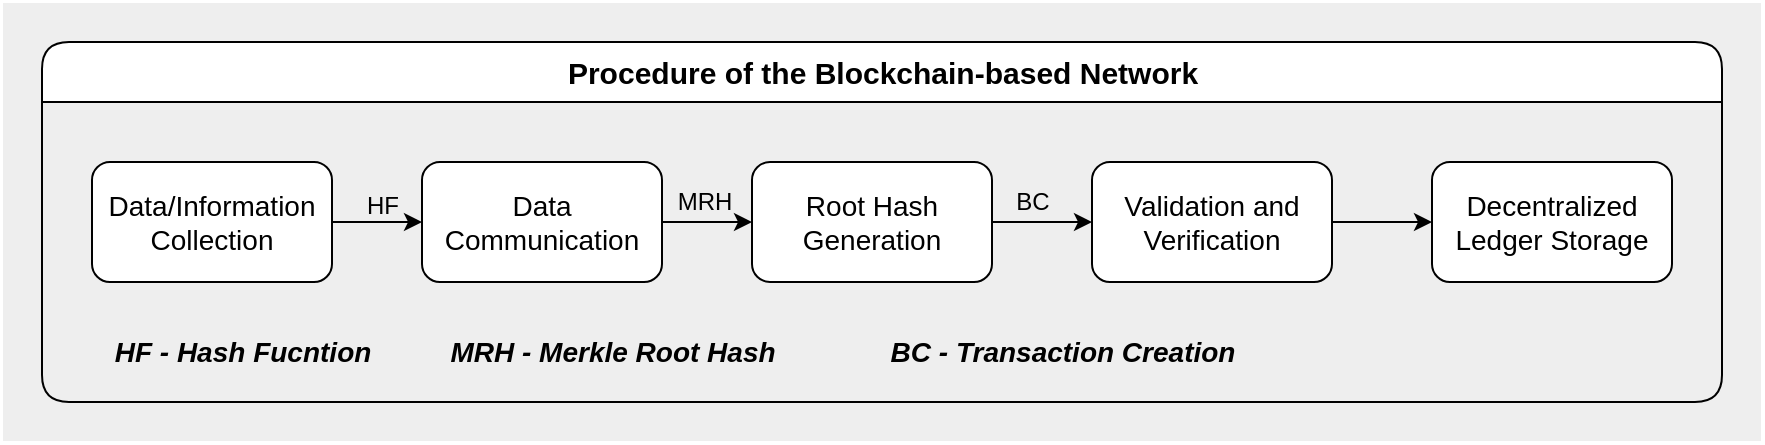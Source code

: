<mxfile version="21.6.5" type="device">
  <diagram id="prtHgNgQTEPvFCAcTncT" name="Page-1">
    <mxGraphModel dx="2100" dy="1082" grid="1" gridSize="10" guides="1" tooltips="1" connect="1" arrows="1" fold="1" page="1" pageScale="1" pageWidth="827" pageHeight="1169" math="0" shadow="0">
      <root>
        <mxCell id="0" />
        <mxCell id="1" parent="0" />
        <mxCell id="TGobadCpEUskZgfbK0_2-16" value="" style="whiteSpace=wrap;html=1;strokeColor=#FFFFFF;fontColor=#1A1A1A;fillColor=#EEEEEE;container=1;" vertex="1" parent="1">
          <mxGeometry x="170" y="350" width="880" height="220" as="geometry" />
        </mxCell>
        <mxCell id="dNxyNK7c78bLwvsdeMH5-11" value="&lt;font style=&quot;font-size: 15px;&quot;&gt;Procedure of the Blockchain-based Network&lt;/font&gt;" style="swimlane;html=1;startSize=30;horizontal=1;containerType=tree;glass=0;rounded=1;" parent="TGobadCpEUskZgfbK0_2-16" vertex="1">
          <mxGeometry x="20" y="20" width="840" height="180" as="geometry" />
        </mxCell>
        <mxCell id="TGobadCpEUskZgfbK0_2-6" style="edgeStyle=orthogonalEdgeStyle;rounded=1;orthogonalLoop=1;jettySize=auto;html=1;exitX=1;exitY=0.5;exitDx=0;exitDy=0;entryX=0;entryY=0.5;entryDx=0;entryDy=0;" edge="1" parent="dNxyNK7c78bLwvsdeMH5-11" source="6q4B4Jgj2SR57yonmYiK-9" target="6q4B4Jgj2SR57yonmYiK-11">
          <mxGeometry relative="1" as="geometry" />
        </mxCell>
        <mxCell id="6q4B4Jgj2SR57yonmYiK-9" value="&lt;font style=&quot;font-size: 14px;&quot;&gt;Data/Information Collection&lt;/font&gt;" style="rounded=1;whiteSpace=wrap;html=1;" parent="dNxyNK7c78bLwvsdeMH5-11" vertex="1">
          <mxGeometry x="25" y="60" width="120" height="60" as="geometry" />
        </mxCell>
        <mxCell id="6q4B4Jgj2SR57yonmYiK-10" value="&lt;font style=&quot;font-size: 14px;&quot;&gt;Decentralized Ledger Storage&lt;/font&gt;" style="rounded=1;whiteSpace=wrap;html=1;" parent="dNxyNK7c78bLwvsdeMH5-11" vertex="1">
          <mxGeometry x="695" y="60" width="120" height="60" as="geometry" />
        </mxCell>
        <mxCell id="TGobadCpEUskZgfbK0_2-7" style="edgeStyle=orthogonalEdgeStyle;rounded=1;orthogonalLoop=1;jettySize=auto;html=1;exitX=1;exitY=0.5;exitDx=0;exitDy=0;entryX=0;entryY=0.5;entryDx=0;entryDy=0;" edge="1" parent="dNxyNK7c78bLwvsdeMH5-11" source="6q4B4Jgj2SR57yonmYiK-11" target="6q4B4Jgj2SR57yonmYiK-12">
          <mxGeometry relative="1" as="geometry" />
        </mxCell>
        <mxCell id="6q4B4Jgj2SR57yonmYiK-11" value="&lt;font style=&quot;font-size: 14px;&quot;&gt;Data Communication&lt;/font&gt;" style="rounded=1;whiteSpace=wrap;html=1;" parent="dNxyNK7c78bLwvsdeMH5-11" vertex="1">
          <mxGeometry x="190" y="60" width="120" height="60" as="geometry" />
        </mxCell>
        <mxCell id="TGobadCpEUskZgfbK0_2-9" style="edgeStyle=orthogonalEdgeStyle;rounded=1;orthogonalLoop=1;jettySize=auto;html=1;exitX=1;exitY=0.5;exitDx=0;exitDy=0;entryX=0;entryY=0.5;entryDx=0;entryDy=0;" edge="1" parent="dNxyNK7c78bLwvsdeMH5-11" source="6q4B4Jgj2SR57yonmYiK-13" target="6q4B4Jgj2SR57yonmYiK-10">
          <mxGeometry relative="1" as="geometry" />
        </mxCell>
        <mxCell id="6q4B4Jgj2SR57yonmYiK-13" value="&lt;font style=&quot;font-size: 14px;&quot;&gt;Validation and Verification&lt;/font&gt;" style="rounded=1;whiteSpace=wrap;html=1;" parent="dNxyNK7c78bLwvsdeMH5-11" vertex="1">
          <mxGeometry x="525" y="60" width="120" height="60" as="geometry" />
        </mxCell>
        <mxCell id="TGobadCpEUskZgfbK0_2-8" style="edgeStyle=orthogonalEdgeStyle;rounded=1;orthogonalLoop=1;jettySize=auto;html=1;exitX=1;exitY=0.5;exitDx=0;exitDy=0;entryX=0;entryY=0.5;entryDx=0;entryDy=0;" edge="1" parent="dNxyNK7c78bLwvsdeMH5-11" source="6q4B4Jgj2SR57yonmYiK-12" target="6q4B4Jgj2SR57yonmYiK-13">
          <mxGeometry relative="1" as="geometry" />
        </mxCell>
        <mxCell id="6q4B4Jgj2SR57yonmYiK-12" value="&lt;font style=&quot;font-size: 14px;&quot;&gt;Root Hash Generation&lt;/font&gt;" style="rounded=1;whiteSpace=wrap;html=1;" parent="dNxyNK7c78bLwvsdeMH5-11" vertex="1">
          <mxGeometry x="355" y="60" width="120" height="60" as="geometry" />
        </mxCell>
        <mxCell id="TGobadCpEUskZgfbK0_2-10" value="HF" style="text;html=1;align=center;verticalAlign=middle;resizable=0;points=[];autosize=1;strokeColor=none;fillColor=none;rounded=1;" vertex="1" parent="dNxyNK7c78bLwvsdeMH5-11">
          <mxGeometry x="150" y="67" width="40" height="30" as="geometry" />
        </mxCell>
        <mxCell id="TGobadCpEUskZgfbK0_2-13" value="&lt;b&gt;&lt;i&gt;&lt;font style=&quot;font-size: 14px;&quot;&gt;HF - Hash Fucntion&lt;/font&gt;&lt;/i&gt;&lt;/b&gt;" style="text;html=1;align=center;verticalAlign=middle;resizable=0;points=[];autosize=1;strokeColor=none;fillColor=none;rounded=1;" vertex="1" parent="dNxyNK7c78bLwvsdeMH5-11">
          <mxGeometry x="25" y="140" width="150" height="30" as="geometry" />
        </mxCell>
        <mxCell id="TGobadCpEUskZgfbK0_2-14" value="&lt;b&gt;&lt;i&gt;&lt;font style=&quot;font-size: 14px;&quot;&gt;MRH - Merkle Root Hash&lt;/font&gt;&lt;/i&gt;&lt;/b&gt;" style="text;html=1;align=center;verticalAlign=middle;resizable=0;points=[];autosize=1;strokeColor=none;fillColor=none;rounded=1;" vertex="1" parent="dNxyNK7c78bLwvsdeMH5-11">
          <mxGeometry x="190" y="140" width="190" height="30" as="geometry" />
        </mxCell>
        <mxCell id="TGobadCpEUskZgfbK0_2-15" value="&lt;b&gt;&lt;i&gt;&lt;font style=&quot;font-size: 14px;&quot;&gt;BC - Transaction Creation&lt;/font&gt;&lt;/i&gt;&lt;/b&gt;" style="text;html=1;align=center;verticalAlign=middle;resizable=0;points=[];autosize=1;strokeColor=none;fillColor=none;rounded=1;" vertex="1" parent="dNxyNK7c78bLwvsdeMH5-11">
          <mxGeometry x="410" y="140" width="200" height="30" as="geometry" />
        </mxCell>
        <mxCell id="TGobadCpEUskZgfbK0_2-11" value="MRH" style="text;html=1;align=center;verticalAlign=middle;resizable=0;points=[];autosize=1;strokeColor=none;fillColor=none;rounded=1;" vertex="1" parent="TGobadCpEUskZgfbK0_2-16">
          <mxGeometry x="326" y="85" width="50" height="30" as="geometry" />
        </mxCell>
        <mxCell id="TGobadCpEUskZgfbK0_2-12" value="BC" style="text;html=1;align=center;verticalAlign=middle;resizable=0;points=[];autosize=1;strokeColor=none;fillColor=none;rounded=1;" vertex="1" parent="TGobadCpEUskZgfbK0_2-16">
          <mxGeometry x="495" y="85" width="40" height="30" as="geometry" />
        </mxCell>
      </root>
    </mxGraphModel>
  </diagram>
</mxfile>
